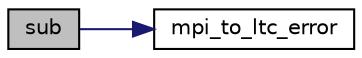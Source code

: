 digraph "sub"
{
 // LATEX_PDF_SIZE
  edge [fontname="Helvetica",fontsize="10",labelfontname="Helvetica",labelfontsize="10"];
  node [fontname="Helvetica",fontsize="10",shape=record];
  rankdir="LR";
  Node147 [label="sub",height=0.2,width=0.4,color="black", fillcolor="grey75", style="filled", fontcolor="black",tooltip=" "];
  Node147 -> Node148 [color="midnightblue",fontsize="10",style="solid",fontname="Helvetica"];
  Node148 [label="mpi_to_ltc_error",height=0.2,width=0.4,color="black", fillcolor="white", style="filled",URL="$ltm__desc_8c.html#abc21dd3358332c6bcdd2ec873ab5c5a6",tooltip="Convert a MPI error to a LTC error (Possibly the most powerful function ever! Oh wait...."];
}
